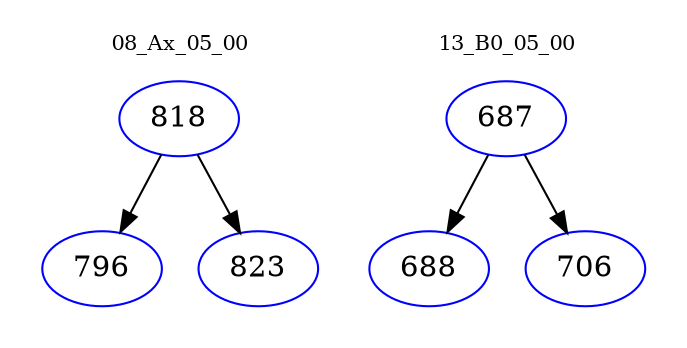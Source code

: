 digraph{
subgraph cluster_0 {
color = white
label = "08_Ax_05_00";
fontsize=10;
T0_818 [label="818", color="blue"]
T0_818 -> T0_796 [color="black"]
T0_796 [label="796", color="blue"]
T0_818 -> T0_823 [color="black"]
T0_823 [label="823", color="blue"]
}
subgraph cluster_1 {
color = white
label = "13_B0_05_00";
fontsize=10;
T1_687 [label="687", color="blue"]
T1_687 -> T1_688 [color="black"]
T1_688 [label="688", color="blue"]
T1_687 -> T1_706 [color="black"]
T1_706 [label="706", color="blue"]
}
}
